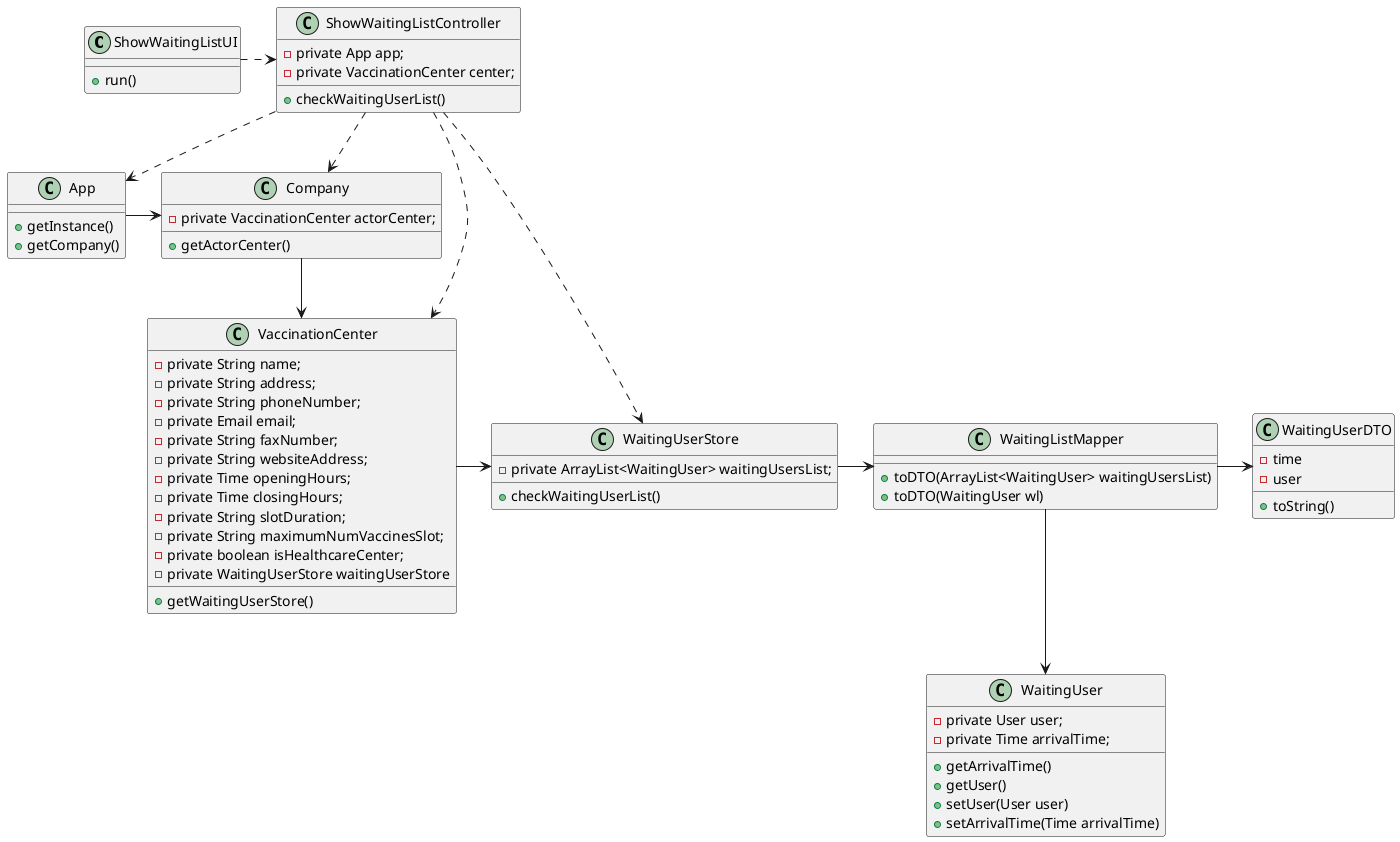 @startuml
'https://plantuml.com/class-diagram

class ShowWaitingListUI{
+run()
}
class ShowWaitingListController{
-private App app;
-private VaccinationCenter center;
+checkWaitingUserList()
}
class App{
+getInstance()
+getCompany()
}
class Company{
-private VaccinationCenter actorCenter;
+getActorCenter()
}
class WaitingUserStore {
-private ArrayList<WaitingUser> waitingUsersList;
+checkWaitingUserList()
}
class WaitingUser{
-private User user;
-private Time arrivalTime;
+getArrivalTime()
+getUser()
+setUser(User user)
+setArrivalTime(Time arrivalTime)
}
class VaccinationCenter{
-private String name;
-private String address;
-private String phoneNumber;
-private Email email;
-private String faxNumber;
-private String websiteAddress;
-private Time openingHours;
-private Time closingHours;
-private String slotDuration;
-private String maximumNumVaccinesSlot;
-private boolean isHealthcareCenter;
-private WaitingUserStore waitingUserStore
+getWaitingUserStore()
}
class WaitingListMapper{
+toDTO(ArrayList<WaitingUser> waitingUsersList)
+toDTO(WaitingUser wl)

}
class WaitingUserDTO{
+toString()
-time
-user
}

ShowWaitingListUI .> ShowWaitingListController
ShowWaitingListController ..> App
App -> Company
ShowWaitingListController ..> Company
ShowWaitingListController .> WaitingUserStore
ShowWaitingListController .> VaccinationCenter
Company --> VaccinationCenter
VaccinationCenter -> WaitingUserStore
WaitingListMapper --> WaitingUser
WaitingUserStore -> WaitingListMapper
WaitingListMapper -> WaitingUserDTO



@enduml
